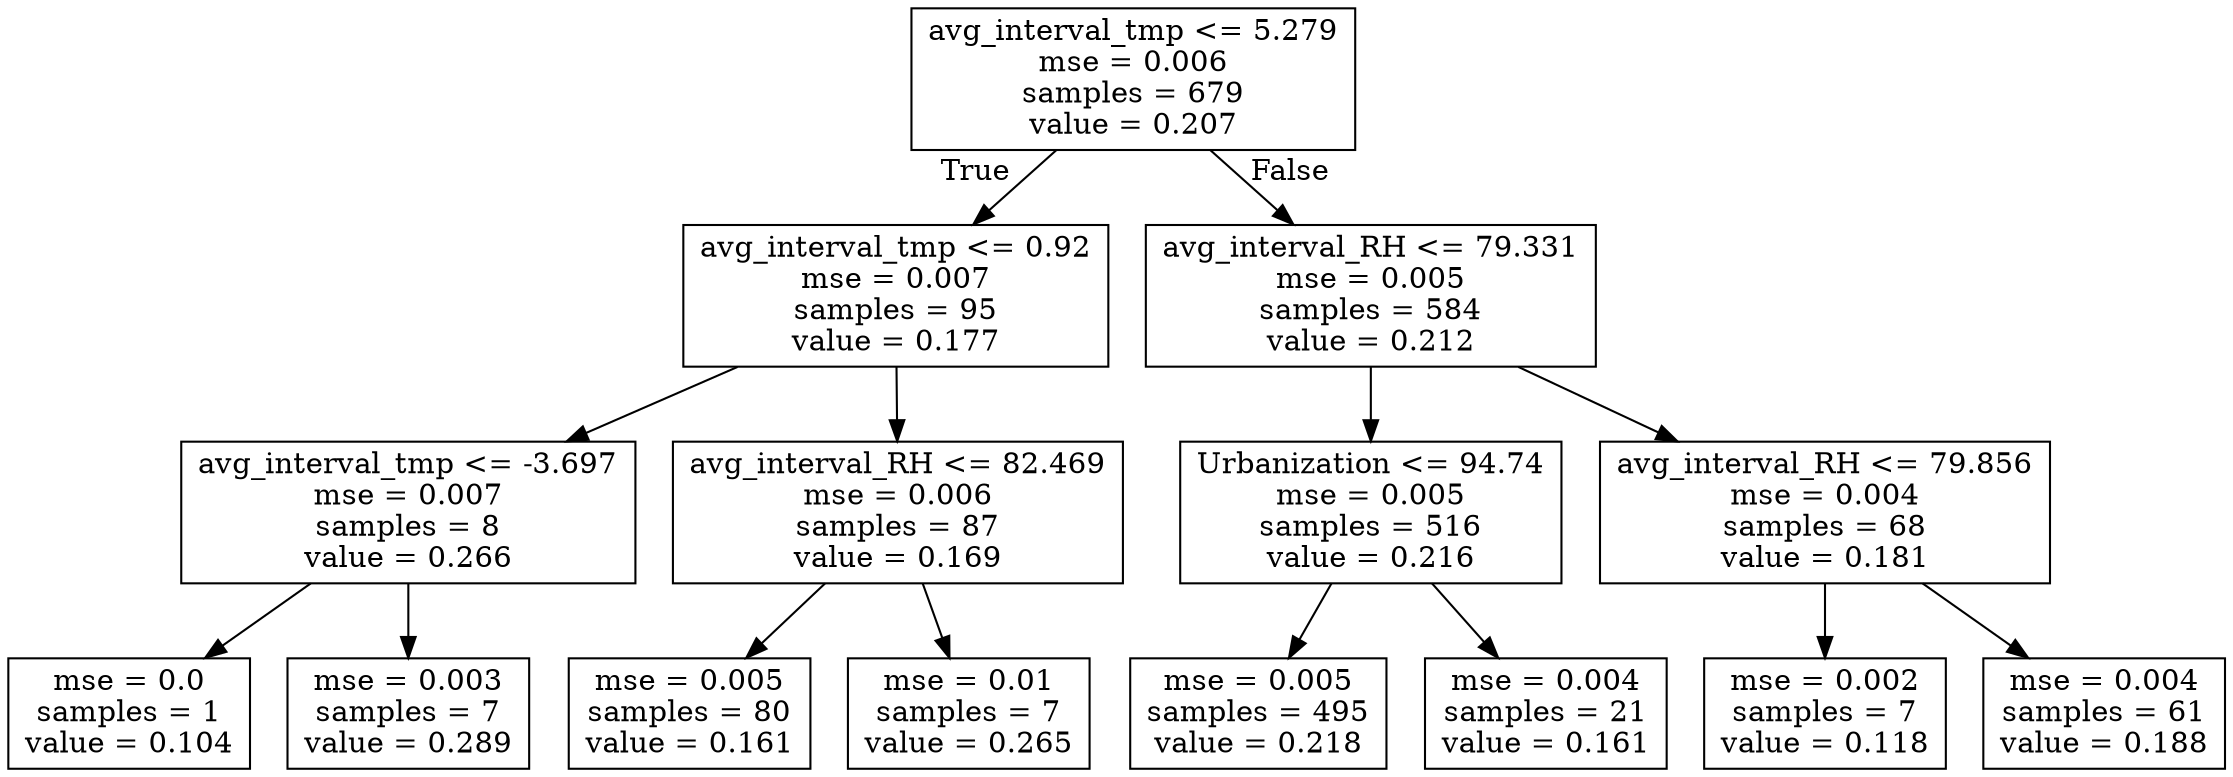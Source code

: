 digraph Tree {
node [shape=box] ;
0 [label="avg_interval_tmp <= 5.279\nmse = 0.006\nsamples = 679\nvalue = 0.207"] ;
1 [label="avg_interval_tmp <= 0.92\nmse = 0.007\nsamples = 95\nvalue = 0.177"] ;
0 -> 1 [labeldistance=2.5, labelangle=45, headlabel="True"] ;
2 [label="avg_interval_tmp <= -3.697\nmse = 0.007\nsamples = 8\nvalue = 0.266"] ;
1 -> 2 ;
3 [label="mse = 0.0\nsamples = 1\nvalue = 0.104"] ;
2 -> 3 ;
4 [label="mse = 0.003\nsamples = 7\nvalue = 0.289"] ;
2 -> 4 ;
5 [label="avg_interval_RH <= 82.469\nmse = 0.006\nsamples = 87\nvalue = 0.169"] ;
1 -> 5 ;
6 [label="mse = 0.005\nsamples = 80\nvalue = 0.161"] ;
5 -> 6 ;
7 [label="mse = 0.01\nsamples = 7\nvalue = 0.265"] ;
5 -> 7 ;
8 [label="avg_interval_RH <= 79.331\nmse = 0.005\nsamples = 584\nvalue = 0.212"] ;
0 -> 8 [labeldistance=2.5, labelangle=-45, headlabel="False"] ;
9 [label="Urbanization <= 94.74\nmse = 0.005\nsamples = 516\nvalue = 0.216"] ;
8 -> 9 ;
10 [label="mse = 0.005\nsamples = 495\nvalue = 0.218"] ;
9 -> 10 ;
11 [label="mse = 0.004\nsamples = 21\nvalue = 0.161"] ;
9 -> 11 ;
12 [label="avg_interval_RH <= 79.856\nmse = 0.004\nsamples = 68\nvalue = 0.181"] ;
8 -> 12 ;
13 [label="mse = 0.002\nsamples = 7\nvalue = 0.118"] ;
12 -> 13 ;
14 [label="mse = 0.004\nsamples = 61\nvalue = 0.188"] ;
12 -> 14 ;
}